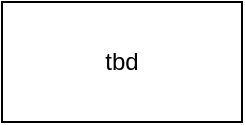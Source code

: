 <mxfile>
    <diagram id="VG_kuzSltocdth3OOJXj" name="Page-1">
        <mxGraphModel dx="728" dy="364" grid="1" gridSize="10" guides="1" tooltips="1" connect="1" arrows="1" fold="1" page="1" pageScale="1" pageWidth="850" pageHeight="1100" math="0" shadow="0">
            <root>
                <mxCell id="0"/>
                <mxCell id="1" parent="0"/>
                <mxCell id="2" value="tbd" style="rounded=0;whiteSpace=wrap;html=1;" vertex="1" parent="1">
                    <mxGeometry x="270" y="310" width="120" height="60" as="geometry"/>
                </mxCell>
            </root>
        </mxGraphModel>
    </diagram>
</mxfile>